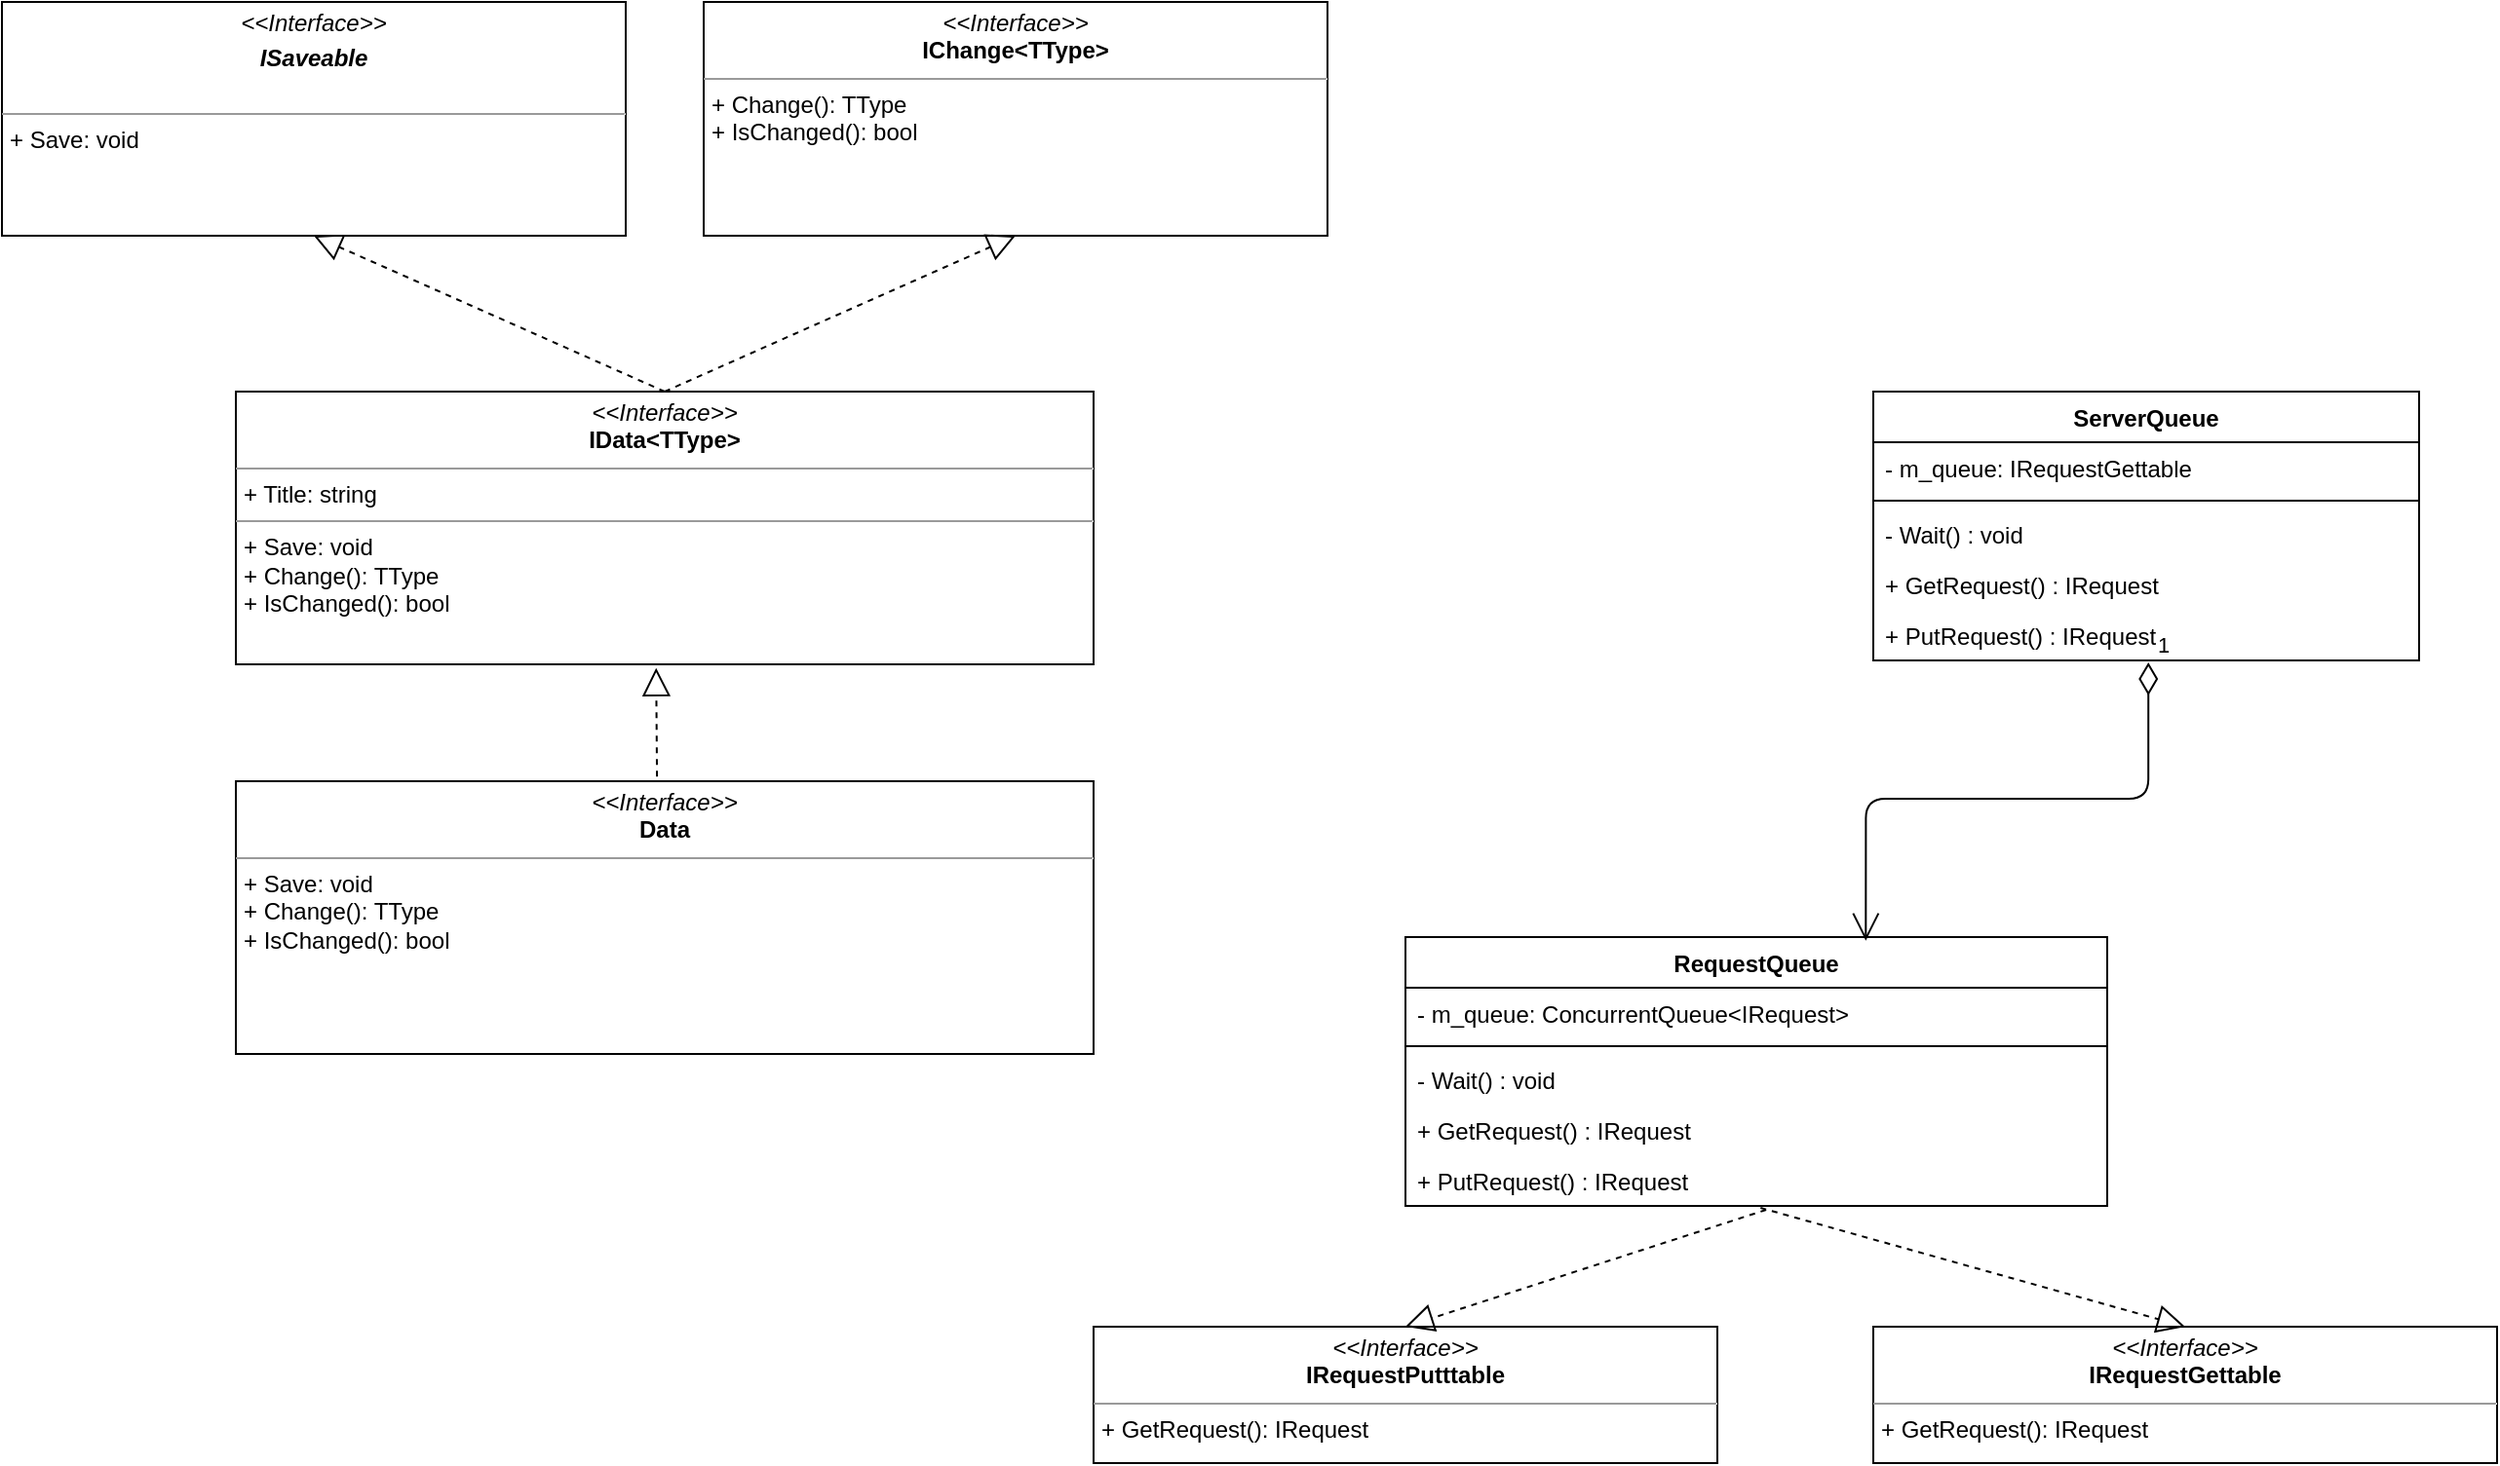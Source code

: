 <mxfile version="14.9.9" type="device" pages="2"><diagram id="F5uM_3JvCzoUTm-e6dHS" name="Page-1"><mxGraphModel dx="1808" dy="1721" grid="1" gridSize="10" guides="1" tooltips="1" connect="1" arrows="1" fold="1" page="1" pageScale="1" pageWidth="827" pageHeight="1169" math="0" shadow="0"><root><mxCell id="0"/><mxCell id="1" parent="0"/><mxCell id="C_7Wfuafy7NsutQAKt4g-20" value="&lt;p style=&quot;margin: 0px ; margin-top: 4px ; text-align: center&quot;&gt;&lt;i&gt;&amp;lt;&amp;lt;Interface&amp;gt;&amp;gt;&lt;/i&gt;&lt;br&gt;&lt;b&gt;IRequestGettable&lt;/b&gt;&lt;/p&gt;&lt;hr size=&quot;1&quot;&gt;&lt;p style=&quot;margin: 0px ; margin-left: 4px&quot;&gt;&lt;/p&gt;&lt;p style=&quot;margin: 0px ; margin-left: 4px&quot;&gt;+ GetRequest(): IRequest&lt;br&gt;&lt;/p&gt;" style="verticalAlign=top;align=left;overflow=fill;fontSize=12;fontFamily=Helvetica;html=1;" parent="1" vertex="1"><mxGeometry x="840" y="120" width="320" height="70" as="geometry"/></mxCell><mxCell id="C_7Wfuafy7NsutQAKt4g-21" value="&lt;p style=&quot;margin: 0px ; margin-top: 4px ; text-align: center&quot;&gt;&lt;i&gt;&amp;lt;&amp;lt;Interface&amp;gt;&amp;gt;&lt;/i&gt;&lt;br&gt;&lt;b&gt;IRequestPutttable&lt;/b&gt;&lt;/p&gt;&lt;hr size=&quot;1&quot;&gt;&lt;p style=&quot;margin: 0px ; margin-left: 4px&quot;&gt;&lt;/p&gt;&lt;p style=&quot;margin: 0px ; margin-left: 4px&quot;&gt;+ GetRequest(): IRequest&lt;br&gt;&lt;/p&gt;" style="verticalAlign=top;align=left;overflow=fill;fontSize=12;fontFamily=Helvetica;html=1;" parent="1" vertex="1"><mxGeometry x="440" y="120" width="320" height="70" as="geometry"/></mxCell><mxCell id="C_7Wfuafy7NsutQAKt4g-32" value="RequestQueue" style="swimlane;fontStyle=1;align=center;verticalAlign=top;childLayout=stackLayout;horizontal=1;startSize=26;horizontalStack=0;resizeParent=1;resizeParentMax=0;resizeLast=0;collapsible=1;marginBottom=0;" parent="1" vertex="1"><mxGeometry x="600" y="-80" width="360" height="138" as="geometry"/></mxCell><mxCell id="C_7Wfuafy7NsutQAKt4g-33" value="- m_queue: ConcurrentQueue&lt;IRequest&gt;" style="text;strokeColor=none;fillColor=none;align=left;verticalAlign=top;spacingLeft=4;spacingRight=4;overflow=hidden;rotatable=0;points=[[0,0.5],[1,0.5]];portConstraint=eastwest;" parent="C_7Wfuafy7NsutQAKt4g-32" vertex="1"><mxGeometry y="26" width="360" height="26" as="geometry"/></mxCell><mxCell id="C_7Wfuafy7NsutQAKt4g-34" value="" style="line;strokeWidth=1;fillColor=none;align=left;verticalAlign=middle;spacingTop=-1;spacingLeft=3;spacingRight=3;rotatable=0;labelPosition=right;points=[];portConstraint=eastwest;" parent="C_7Wfuafy7NsutQAKt4g-32" vertex="1"><mxGeometry y="52" width="360" height="8" as="geometry"/></mxCell><mxCell id="C_7Wfuafy7NsutQAKt4g-37" value="- Wait() : void" style="text;strokeColor=none;fillColor=none;align=left;verticalAlign=top;spacingLeft=4;spacingRight=4;overflow=hidden;rotatable=0;points=[[0,0.5],[1,0.5]];portConstraint=eastwest;" parent="C_7Wfuafy7NsutQAKt4g-32" vertex="1"><mxGeometry y="60" width="360" height="26" as="geometry"/></mxCell><mxCell id="C_7Wfuafy7NsutQAKt4g-35" value="+ GetRequest() : IRequest" style="text;strokeColor=none;fillColor=none;align=left;verticalAlign=top;spacingLeft=4;spacingRight=4;overflow=hidden;rotatable=0;points=[[0,0.5],[1,0.5]];portConstraint=eastwest;" parent="C_7Wfuafy7NsutQAKt4g-32" vertex="1"><mxGeometry y="86" width="360" height="26" as="geometry"/></mxCell><mxCell id="C_7Wfuafy7NsutQAKt4g-36" value="+ PutRequest() : IRequest" style="text;strokeColor=none;fillColor=none;align=left;verticalAlign=top;spacingLeft=4;spacingRight=4;overflow=hidden;rotatable=0;points=[[0,0.5],[1,0.5]];portConstraint=eastwest;" parent="C_7Wfuafy7NsutQAKt4g-32" vertex="1"><mxGeometry y="112" width="360" height="26" as="geometry"/></mxCell><mxCell id="C_7Wfuafy7NsutQAKt4g-39" value="&lt;p style=&quot;margin: 0px ; margin-top: 4px ; text-align: center&quot;&gt;&lt;i&gt;&amp;lt;&amp;lt;Interface&amp;gt;&amp;gt;&lt;/i&gt;&lt;br&gt;&lt;b&gt;IChange&amp;lt;TType&amp;gt;&lt;/b&gt;&lt;/p&gt;&lt;hr size=&quot;1&quot;&gt;&lt;p style=&quot;margin: 0px ; margin-left: 4px&quot;&gt;&lt;/p&gt;&lt;p style=&quot;margin: 0px ; margin-left: 4px&quot;&gt;+ Change(): TType&lt;br&gt;&lt;/p&gt;&lt;p style=&quot;margin: 0px ; margin-left: 4px&quot;&gt;+ IsChanged(): bool&lt;/p&gt;" style="verticalAlign=top;align=left;overflow=fill;fontSize=12;fontFamily=Helvetica;html=1;" parent="1" vertex="1"><mxGeometry x="240" y="-560" width="320" height="120" as="geometry"/></mxCell><mxCell id="C_7Wfuafy7NsutQAKt4g-46" value="ServerQueue" style="swimlane;fontStyle=1;align=center;verticalAlign=top;childLayout=stackLayout;horizontal=1;startSize=26;horizontalStack=0;resizeParent=1;resizeParentMax=0;resizeLast=0;collapsible=1;marginBottom=0;" parent="1" vertex="1"><mxGeometry x="840" y="-360" width="280" height="138" as="geometry"/></mxCell><mxCell id="C_7Wfuafy7NsutQAKt4g-47" value="- m_queue: IRequestGettable" style="text;strokeColor=none;fillColor=none;align=left;verticalAlign=top;spacingLeft=4;spacingRight=4;overflow=hidden;rotatable=0;points=[[0,0.5],[1,0.5]];portConstraint=eastwest;" parent="C_7Wfuafy7NsutQAKt4g-46" vertex="1"><mxGeometry y="26" width="280" height="26" as="geometry"/></mxCell><mxCell id="C_7Wfuafy7NsutQAKt4g-48" value="" style="line;strokeWidth=1;fillColor=none;align=left;verticalAlign=middle;spacingTop=-1;spacingLeft=3;spacingRight=3;rotatable=0;labelPosition=right;points=[];portConstraint=eastwest;" parent="C_7Wfuafy7NsutQAKt4g-46" vertex="1"><mxGeometry y="52" width="280" height="8" as="geometry"/></mxCell><mxCell id="C_7Wfuafy7NsutQAKt4g-49" value="- Wait() : void" style="text;strokeColor=none;fillColor=none;align=left;verticalAlign=top;spacingLeft=4;spacingRight=4;overflow=hidden;rotatable=0;points=[[0,0.5],[1,0.5]];portConstraint=eastwest;" parent="C_7Wfuafy7NsutQAKt4g-46" vertex="1"><mxGeometry y="60" width="280" height="26" as="geometry"/></mxCell><mxCell id="C_7Wfuafy7NsutQAKt4g-50" value="+ GetRequest() : IRequest" style="text;strokeColor=none;fillColor=none;align=left;verticalAlign=top;spacingLeft=4;spacingRight=4;overflow=hidden;rotatable=0;points=[[0,0.5],[1,0.5]];portConstraint=eastwest;" parent="C_7Wfuafy7NsutQAKt4g-46" vertex="1"><mxGeometry y="86" width="280" height="26" as="geometry"/></mxCell><mxCell id="C_7Wfuafy7NsutQAKt4g-51" value="+ PutRequest() : IRequest" style="text;strokeColor=none;fillColor=none;align=left;verticalAlign=top;spacingLeft=4;spacingRight=4;overflow=hidden;rotatable=0;points=[[0,0.5],[1,0.5]];portConstraint=eastwest;" parent="C_7Wfuafy7NsutQAKt4g-46" vertex="1"><mxGeometry y="112" width="280" height="26" as="geometry"/></mxCell><mxCell id="C_7Wfuafy7NsutQAKt4g-56" value="" style="endArrow=block;dashed=1;endFill=0;endSize=12;html=1;exitX=0.506;exitY=1.038;exitDx=0;exitDy=0;entryX=0.5;entryY=0;entryDx=0;entryDy=0;exitPerimeter=0;" parent="1" source="C_7Wfuafy7NsutQAKt4g-36" target="C_7Wfuafy7NsutQAKt4g-20" edge="1"><mxGeometry width="160" relative="1" as="geometry"><mxPoint x="370" y="10" as="sourcePoint"/><mxPoint x="570" y="-80" as="targetPoint"/></mxGeometry></mxCell><mxCell id="C_7Wfuafy7NsutQAKt4g-57" value="" style="endArrow=block;dashed=1;endFill=0;endSize=12;html=1;exitX=0.514;exitY=1.077;exitDx=0;exitDy=0;entryX=0.5;entryY=0;entryDx=0;entryDy=0;exitPerimeter=0;" parent="1" source="C_7Wfuafy7NsutQAKt4g-36" target="C_7Wfuafy7NsutQAKt4g-21" edge="1"><mxGeometry width="160" relative="1" as="geometry"><mxPoint x="1120" y="39.998" as="sourcePoint"/><mxPoint x="937.84" y="101.01" as="targetPoint"/></mxGeometry></mxCell><mxCell id="C_7Wfuafy7NsutQAKt4g-58" value="" style="endArrow=block;dashed=1;endFill=0;endSize=12;html=1;exitX=0.5;exitY=0;exitDx=0;exitDy=0;entryX=0.5;entryY=1;entryDx=0;entryDy=0;" parent="1" source="Uz2NYbdGCmQBf1dg39XT-7" target="Uz2NYbdGCmQBf1dg39XT-4" edge="1"><mxGeometry width="160" relative="1" as="geometry"><mxPoint x="220" y="-360" as="sourcePoint"/><mxPoint x="200" y="-420" as="targetPoint"/></mxGeometry></mxCell><mxCell id="C_7Wfuafy7NsutQAKt4g-60" value="1" style="endArrow=open;html=1;endSize=12;startArrow=diamondThin;startSize=14;startFill=0;edgeStyle=orthogonalEdgeStyle;align=left;verticalAlign=bottom;exitX=0.504;exitY=1.038;exitDx=0;exitDy=0;exitPerimeter=0;entryX=0.656;entryY=0.014;entryDx=0;entryDy=0;entryPerimeter=0;" parent="1" source="C_7Wfuafy7NsutQAKt4g-51" target="C_7Wfuafy7NsutQAKt4g-32" edge="1"><mxGeometry x="-1" y="3" relative="1" as="geometry"><mxPoint x="924.44" y="-180" as="sourcePoint"/><mxPoint x="1035.56" y="-38" as="targetPoint"/></mxGeometry></mxCell><mxCell id="Uz2NYbdGCmQBf1dg39XT-4" value="&lt;p style=&quot;margin: 0px ; margin-top: 4px ; text-align: center&quot;&gt;&lt;i&gt;&amp;lt;&amp;lt;Interface&amp;gt;&amp;gt;&lt;/i&gt;&lt;/p&gt;&lt;p style=&quot;margin: 0px ; margin-top: 4px ; text-align: center&quot;&gt;&lt;i&gt;&lt;b&gt;ISaveable&lt;/b&gt;&lt;/i&gt;&lt;br&gt;&lt;/p&gt;&lt;p style=&quot;margin: 0px ; margin-left: 4px&quot;&gt;&lt;br&gt;&lt;/p&gt;&lt;hr size=&quot;1&quot;&gt;&lt;p style=&quot;margin: 0px ; margin-left: 4px&quot;&gt;+ Save: void&lt;br&gt;&lt;/p&gt;" style="verticalAlign=top;align=left;overflow=fill;fontSize=12;fontFamily=Helvetica;html=1;" vertex="1" parent="1"><mxGeometry x="-120" y="-560" width="320" height="120" as="geometry"/></mxCell><mxCell id="Uz2NYbdGCmQBf1dg39XT-5" value="" style="endArrow=block;dashed=1;endFill=0;endSize=12;html=1;exitX=0.5;exitY=0;exitDx=0;exitDy=0;entryX=0.5;entryY=1;entryDx=0;entryDy=0;" edge="1" parent="1" source="Uz2NYbdGCmQBf1dg39XT-7" target="C_7Wfuafy7NsutQAKt4g-39"><mxGeometry width="160" relative="1" as="geometry"><mxPoint x="220" y="-360" as="sourcePoint"/><mxPoint x="460" y="-410" as="targetPoint"/></mxGeometry></mxCell><mxCell id="Uz2NYbdGCmQBf1dg39XT-7" value="&lt;p style=&quot;margin: 0px ; margin-top: 4px ; text-align: center&quot;&gt;&lt;i&gt;&amp;lt;&amp;lt;Interface&amp;gt;&amp;gt;&lt;/i&gt;&lt;br&gt;&lt;b&gt;IData&amp;lt;TType&amp;gt;&lt;/b&gt;&lt;/p&gt;&lt;hr size=&quot;1&quot;&gt;&lt;p style=&quot;margin: 0px 0px 0px 4px&quot;&gt;&lt;/p&gt;&lt;p style=&quot;margin: 0px 0px 0px 4px&quot;&gt;+ Title: string&lt;br&gt;&lt;/p&gt;&lt;hr size=&quot;1&quot;&gt;&lt;p style=&quot;margin: 0px 0px 0px 4px&quot;&gt;&lt;/p&gt;&lt;p style=&quot;margin: 0px 0px 0px 4px&quot;&gt;+ Save: void&lt;br&gt;+ Change(): TType&lt;/p&gt;&lt;p style=&quot;margin: 0px 0px 0px 4px&quot;&gt;+ IsChanged(): bool&lt;/p&gt;" style="verticalAlign=top;align=left;overflow=fill;fontSize=12;fontFamily=Helvetica;html=1;" vertex="1" parent="1"><mxGeometry y="-360" width="440" height="140" as="geometry"/></mxCell><mxCell id="Uz2NYbdGCmQBf1dg39XT-8" value="&lt;p style=&quot;margin: 0px ; margin-top: 4px ; text-align: center&quot;&gt;&lt;i&gt;&amp;lt;&amp;lt;Interface&amp;gt;&amp;gt;&lt;/i&gt;&lt;br&gt;&lt;b&gt;Data&lt;/b&gt;&lt;/p&gt;&lt;hr size=&quot;1&quot;&gt;&lt;p style=&quot;margin: 0px ; margin-left: 4px&quot;&gt;&lt;/p&gt;&lt;p style=&quot;margin: 0px ; margin-left: 4px&quot;&gt;+ Save: void&lt;br&gt;+ Change(): TType&lt;/p&gt;&lt;p style=&quot;margin: 0px ; margin-left: 4px&quot;&gt;+ IsChanged(): bool&lt;/p&gt;" style="verticalAlign=top;align=left;overflow=fill;fontSize=12;fontFamily=Helvetica;html=1;" vertex="1" parent="1"><mxGeometry y="-160" width="440" height="140" as="geometry"/></mxCell><mxCell id="Uz2NYbdGCmQBf1dg39XT-9" value="" style="endArrow=block;dashed=1;endFill=0;endSize=12;html=1;exitX=0.491;exitY=-0.017;exitDx=0;exitDy=0;entryX=0.49;entryY=1.013;entryDx=0;entryDy=0;entryPerimeter=0;exitPerimeter=0;" edge="1" parent="1" source="Uz2NYbdGCmQBf1dg39XT-8" target="Uz2NYbdGCmQBf1dg39XT-7"><mxGeometry width="160" relative="1" as="geometry"><mxPoint x="400" y="-110" as="sourcePoint"/><mxPoint x="220" y="-190" as="targetPoint"/></mxGeometry></mxCell></root></mxGraphModel></diagram><diagram name="sequense" id="9m2beIJqrx7Ixf4wTdzn"><mxGraphModel dx="1182" dy="713" grid="1" gridSize="10" guides="1" tooltips="1" connect="1" arrows="1" fold="1" page="1" pageScale="1" pageWidth="827" pageHeight="1169" math="0" shadow="0"><root><mxCell id="ftqLqjLhGaI8FieAScLs-0"/><mxCell id="ftqLqjLhGaI8FieAScLs-1" parent="ftqLqjLhGaI8FieAScLs-0"/><mxCell id="ukihgNjRiRr8YGX-afhR-0" value="Loop[無限]" style="shape=umlFrame;whiteSpace=wrap;html=1;width=100;height=30;" parent="ftqLqjLhGaI8FieAScLs-1" vertex="1"><mxGeometry x="400" y="130" width="520" height="250" as="geometry"/></mxCell><mxCell id="ftqLqjLhGaI8FieAScLs-5" value="" style="html=1;points=[];perimeter=orthogonalPerimeter;" parent="ftqLqjLhGaI8FieAScLs-1" vertex="1"><mxGeometry x="155" y="130" width="10" height="510" as="geometry"/></mxCell><mxCell id="ukihgNjRiRr8YGX-afhR-2" value=":&amp;nbsp;PrintPersonThread" style="shape=umlLifeline;perimeter=lifelinePerimeter;whiteSpace=wrap;html=1;container=1;collapsible=0;recursiveResize=0;outlineConnect=0;" parent="ftqLqjLhGaI8FieAScLs-1" vertex="1"><mxGeometry x="400" y="40" width="240" height="100" as="geometry"/></mxCell><mxCell id="ukihgNjRiRr8YGX-afhR-3" value="" style="html=1;points=[];perimeter=orthogonalPerimeter;" parent="ftqLqjLhGaI8FieAScLs-1" vertex="1"><mxGeometry x="515" y="140" width="10" height="220" as="geometry"/></mxCell><mxCell id="ukihgNjRiRr8YGX-afhR-4" value="&lt;span&gt;: ImmutableTask&lt;/span&gt;" style="shape=umlLifeline;perimeter=lifelinePerimeter;whiteSpace=wrap;html=1;container=1;collapsible=0;recursiveResize=0;outlineConnect=0;" parent="ftqLqjLhGaI8FieAScLs-1" vertex="1"><mxGeometry x="40" y="40" width="240" height="100" as="geometry"/></mxCell><mxCell id="ukihgNjRiRr8YGX-afhR-7" value="" style="html=1;points=[];perimeter=orthogonalPerimeter;" parent="ftqLqjLhGaI8FieAScLs-1" vertex="1"><mxGeometry x="835" y="140" width="10" height="220" as="geometry"/></mxCell><mxCell id="ukihgNjRiRr8YGX-afhR-8" value=":&amp;nbsp;Person" style="shape=umlLifeline;perimeter=lifelinePerimeter;whiteSpace=wrap;html=1;container=1;collapsible=0;recursiveResize=0;outlineConnect=0;" parent="ftqLqjLhGaI8FieAScLs-1" vertex="1"><mxGeometry x="720" y="40" width="240" height="100" as="geometry"/></mxCell><mxCell id="etIEYUnau5DSWiF3v1-b-1" value="" style="endArrow=block;dashed=1;endFill=0;endSize=12;html=1;exitX=1.5;exitY=0.137;exitDx=0;exitDy=0;exitPerimeter=0;" parent="ftqLqjLhGaI8FieAScLs-1" source="ftqLqjLhGaI8FieAScLs-5" target="ukihgNjRiRr8YGX-afhR-3" edge="1"><mxGeometry width="160" relative="1" as="geometry"><mxPoint x="190" y="200" as="sourcePoint"/><mxPoint x="440" y="197" as="targetPoint"/></mxGeometry></mxCell><mxCell id="etIEYUnau5DSWiF3v1-b-2" value="Run()" style="text;html=1;strokeColor=none;fillColor=none;align=center;verticalAlign=middle;whiteSpace=wrap;rounded=0;" parent="ftqLqjLhGaI8FieAScLs-1" vertex="1"><mxGeometry x="280" y="160" width="120" height="40" as="geometry"/></mxCell><mxCell id="etIEYUnau5DSWiF3v1-b-4" value="ToString()" style="text;html=1;strokeColor=none;fillColor=none;align=center;verticalAlign=middle;whiteSpace=wrap;rounded=0;" parent="ftqLqjLhGaI8FieAScLs-1" vertex="1"><mxGeometry x="600" y="240" width="120" height="40" as="geometry"/></mxCell><mxCell id="6lMUpsaElZxg4U4iViHY-0" value="" style="endArrow=block;dashed=1;endFill=0;endSize=12;html=1;exitX=0.5;exitY=0.632;exitDx=0;exitDy=0;exitPerimeter=0;" edge="1" parent="ftqLqjLhGaI8FieAScLs-1" source="ukihgNjRiRr8YGX-afhR-3"><mxGeometry width="160" relative="1" as="geometry"><mxPoint x="550" y="279" as="sourcePoint"/><mxPoint x="840" y="279" as="targetPoint"/></mxGeometry></mxCell></root></mxGraphModel></diagram></mxfile>